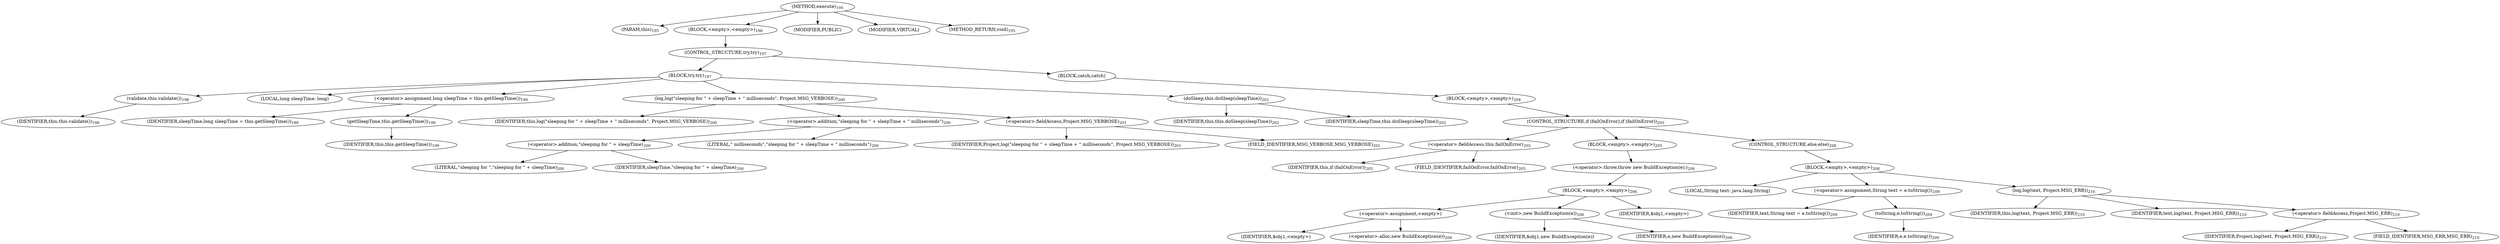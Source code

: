 digraph "execute" {  
"192" [label = <(METHOD,execute)<SUB>195</SUB>> ]
"17" [label = <(PARAM,this)<SUB>195</SUB>> ]
"193" [label = <(BLOCK,&lt;empty&gt;,&lt;empty&gt;)<SUB>196</SUB>> ]
"194" [label = <(CONTROL_STRUCTURE,try,try)<SUB>197</SUB>> ]
"195" [label = <(BLOCK,try,try)<SUB>197</SUB>> ]
"196" [label = <(validate,this.validate())<SUB>198</SUB>> ]
"16" [label = <(IDENTIFIER,this,this.validate())<SUB>198</SUB>> ]
"197" [label = <(LOCAL,long sleepTime: long)> ]
"198" [label = <(&lt;operator&gt;.assignment,long sleepTime = this.getSleepTime())<SUB>199</SUB>> ]
"199" [label = <(IDENTIFIER,sleepTime,long sleepTime = this.getSleepTime())<SUB>199</SUB>> ]
"200" [label = <(getSleepTime,this.getSleepTime())<SUB>199</SUB>> ]
"18" [label = <(IDENTIFIER,this,this.getSleepTime())<SUB>199</SUB>> ]
"201" [label = <(log,log(&quot;sleeping for &quot; + sleepTime + &quot; milliseconds&quot;, Project.MSG_VERBOSE))<SUB>200</SUB>> ]
"19" [label = <(IDENTIFIER,this,log(&quot;sleeping for &quot; + sleepTime + &quot; milliseconds&quot;, Project.MSG_VERBOSE))<SUB>200</SUB>> ]
"202" [label = <(&lt;operator&gt;.addition,&quot;sleeping for &quot; + sleepTime + &quot; milliseconds&quot;)<SUB>200</SUB>> ]
"203" [label = <(&lt;operator&gt;.addition,&quot;sleeping for &quot; + sleepTime)<SUB>200</SUB>> ]
"204" [label = <(LITERAL,&quot;sleeping for &quot;,&quot;sleeping for &quot; + sleepTime)<SUB>200</SUB>> ]
"205" [label = <(IDENTIFIER,sleepTime,&quot;sleeping for &quot; + sleepTime)<SUB>200</SUB>> ]
"206" [label = <(LITERAL,&quot; milliseconds&quot;,&quot;sleeping for &quot; + sleepTime + &quot; milliseconds&quot;)<SUB>200</SUB>> ]
"207" [label = <(&lt;operator&gt;.fieldAccess,Project.MSG_VERBOSE)<SUB>201</SUB>> ]
"208" [label = <(IDENTIFIER,Project,log(&quot;sleeping for &quot; + sleepTime + &quot; milliseconds&quot;, Project.MSG_VERBOSE))<SUB>201</SUB>> ]
"209" [label = <(FIELD_IDENTIFIER,MSG_VERBOSE,MSG_VERBOSE)<SUB>201</SUB>> ]
"210" [label = <(doSleep,this.doSleep(sleepTime))<SUB>202</SUB>> ]
"20" [label = <(IDENTIFIER,this,this.doSleep(sleepTime))<SUB>202</SUB>> ]
"211" [label = <(IDENTIFIER,sleepTime,this.doSleep(sleepTime))<SUB>202</SUB>> ]
"212" [label = <(BLOCK,catch,catch)> ]
"213" [label = <(BLOCK,&lt;empty&gt;,&lt;empty&gt;)<SUB>204</SUB>> ]
"214" [label = <(CONTROL_STRUCTURE,if (failOnError),if (failOnError))<SUB>205</SUB>> ]
"215" [label = <(&lt;operator&gt;.fieldAccess,this.failOnError)<SUB>205</SUB>> ]
"216" [label = <(IDENTIFIER,this,if (failOnError))<SUB>205</SUB>> ]
"217" [label = <(FIELD_IDENTIFIER,failOnError,failOnError)<SUB>205</SUB>> ]
"218" [label = <(BLOCK,&lt;empty&gt;,&lt;empty&gt;)<SUB>205</SUB>> ]
"219" [label = <(&lt;operator&gt;.throw,throw new BuildException(e);)<SUB>206</SUB>> ]
"220" [label = <(BLOCK,&lt;empty&gt;,&lt;empty&gt;)<SUB>206</SUB>> ]
"221" [label = <(&lt;operator&gt;.assignment,&lt;empty&gt;)> ]
"222" [label = <(IDENTIFIER,$obj1,&lt;empty&gt;)> ]
"223" [label = <(&lt;operator&gt;.alloc,new BuildException(e))<SUB>206</SUB>> ]
"224" [label = <(&lt;init&gt;,new BuildException(e))<SUB>206</SUB>> ]
"225" [label = <(IDENTIFIER,$obj1,new BuildException(e))> ]
"226" [label = <(IDENTIFIER,e,new BuildException(e))<SUB>206</SUB>> ]
"227" [label = <(IDENTIFIER,$obj1,&lt;empty&gt;)> ]
"228" [label = <(CONTROL_STRUCTURE,else,else)<SUB>208</SUB>> ]
"229" [label = <(BLOCK,&lt;empty&gt;,&lt;empty&gt;)<SUB>208</SUB>> ]
"230" [label = <(LOCAL,String text: java.lang.String)> ]
"231" [label = <(&lt;operator&gt;.assignment,String text = e.toString())<SUB>209</SUB>> ]
"232" [label = <(IDENTIFIER,text,String text = e.toString())<SUB>209</SUB>> ]
"233" [label = <(toString,e.toString())<SUB>209</SUB>> ]
"234" [label = <(IDENTIFIER,e,e.toString())<SUB>209</SUB>> ]
"235" [label = <(log,log(text, Project.MSG_ERR))<SUB>210</SUB>> ]
"21" [label = <(IDENTIFIER,this,log(text, Project.MSG_ERR))<SUB>210</SUB>> ]
"236" [label = <(IDENTIFIER,text,log(text, Project.MSG_ERR))<SUB>210</SUB>> ]
"237" [label = <(&lt;operator&gt;.fieldAccess,Project.MSG_ERR)<SUB>210</SUB>> ]
"238" [label = <(IDENTIFIER,Project,log(text, Project.MSG_ERR))<SUB>210</SUB>> ]
"239" [label = <(FIELD_IDENTIFIER,MSG_ERR,MSG_ERR)<SUB>210</SUB>> ]
"240" [label = <(MODIFIER,PUBLIC)> ]
"241" [label = <(MODIFIER,VIRTUAL)> ]
"242" [label = <(METHOD_RETURN,void)<SUB>195</SUB>> ]
  "192" -> "17" 
  "192" -> "193" 
  "192" -> "240" 
  "192" -> "241" 
  "192" -> "242" 
  "193" -> "194" 
  "194" -> "195" 
  "194" -> "212" 
  "195" -> "196" 
  "195" -> "197" 
  "195" -> "198" 
  "195" -> "201" 
  "195" -> "210" 
  "196" -> "16" 
  "198" -> "199" 
  "198" -> "200" 
  "200" -> "18" 
  "201" -> "19" 
  "201" -> "202" 
  "201" -> "207" 
  "202" -> "203" 
  "202" -> "206" 
  "203" -> "204" 
  "203" -> "205" 
  "207" -> "208" 
  "207" -> "209" 
  "210" -> "20" 
  "210" -> "211" 
  "212" -> "213" 
  "213" -> "214" 
  "214" -> "215" 
  "214" -> "218" 
  "214" -> "228" 
  "215" -> "216" 
  "215" -> "217" 
  "218" -> "219" 
  "219" -> "220" 
  "220" -> "221" 
  "220" -> "224" 
  "220" -> "227" 
  "221" -> "222" 
  "221" -> "223" 
  "224" -> "225" 
  "224" -> "226" 
  "228" -> "229" 
  "229" -> "230" 
  "229" -> "231" 
  "229" -> "235" 
  "231" -> "232" 
  "231" -> "233" 
  "233" -> "234" 
  "235" -> "21" 
  "235" -> "236" 
  "235" -> "237" 
  "237" -> "238" 
  "237" -> "239" 
}
